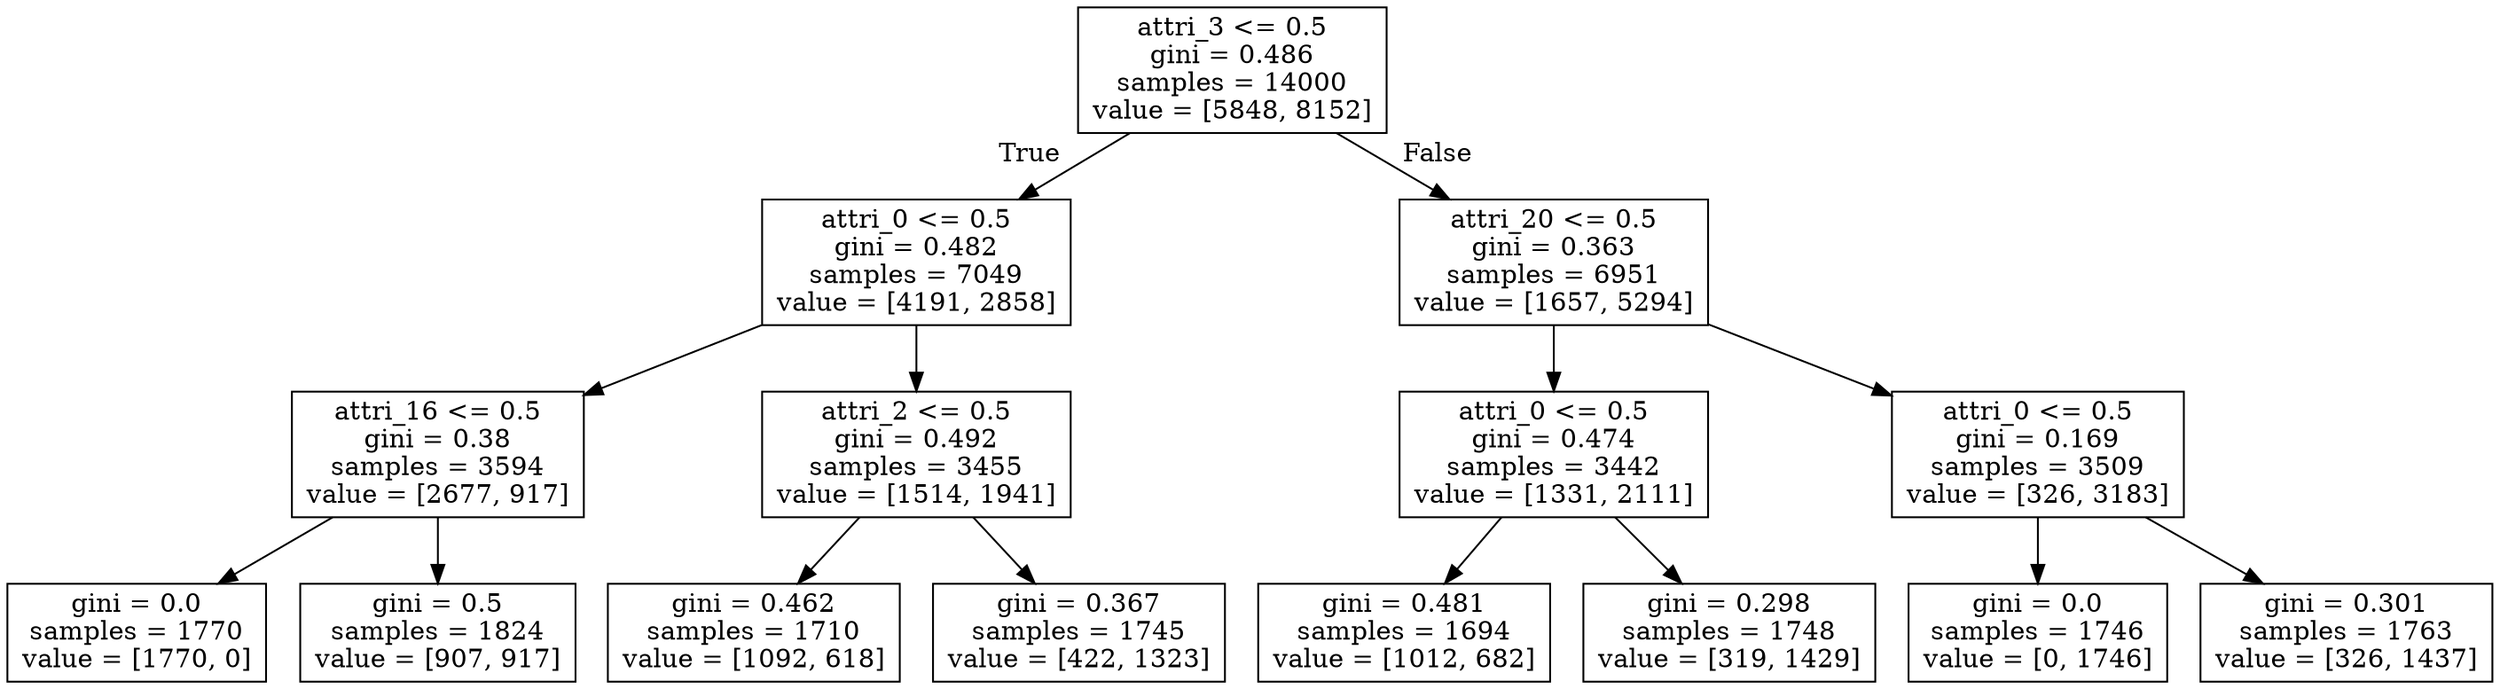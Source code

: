 digraph Tree {
node [shape=box] ;
0 [label="attri_3 <= 0.5\ngini = 0.486\nsamples = 14000\nvalue = [5848, 8152]"] ;
1 [label="attri_0 <= 0.5\ngini = 0.482\nsamples = 7049\nvalue = [4191, 2858]"] ;
0 -> 1 [labeldistance=2.5, labelangle=45, headlabel="True"] ;
2 [label="attri_16 <= 0.5\ngini = 0.38\nsamples = 3594\nvalue = [2677, 917]"] ;
1 -> 2 ;
3 [label="gini = 0.0\nsamples = 1770\nvalue = [1770, 0]"] ;
2 -> 3 ;
4 [label="gini = 0.5\nsamples = 1824\nvalue = [907, 917]"] ;
2 -> 4 ;
5 [label="attri_2 <= 0.5\ngini = 0.492\nsamples = 3455\nvalue = [1514, 1941]"] ;
1 -> 5 ;
6 [label="gini = 0.462\nsamples = 1710\nvalue = [1092, 618]"] ;
5 -> 6 ;
7 [label="gini = 0.367\nsamples = 1745\nvalue = [422, 1323]"] ;
5 -> 7 ;
8 [label="attri_20 <= 0.5\ngini = 0.363\nsamples = 6951\nvalue = [1657, 5294]"] ;
0 -> 8 [labeldistance=2.5, labelangle=-45, headlabel="False"] ;
9 [label="attri_0 <= 0.5\ngini = 0.474\nsamples = 3442\nvalue = [1331, 2111]"] ;
8 -> 9 ;
10 [label="gini = 0.481\nsamples = 1694\nvalue = [1012, 682]"] ;
9 -> 10 ;
11 [label="gini = 0.298\nsamples = 1748\nvalue = [319, 1429]"] ;
9 -> 11 ;
12 [label="attri_0 <= 0.5\ngini = 0.169\nsamples = 3509\nvalue = [326, 3183]"] ;
8 -> 12 ;
13 [label="gini = 0.0\nsamples = 1746\nvalue = [0, 1746]"] ;
12 -> 13 ;
14 [label="gini = 0.301\nsamples = 1763\nvalue = [326, 1437]"] ;
12 -> 14 ;
}